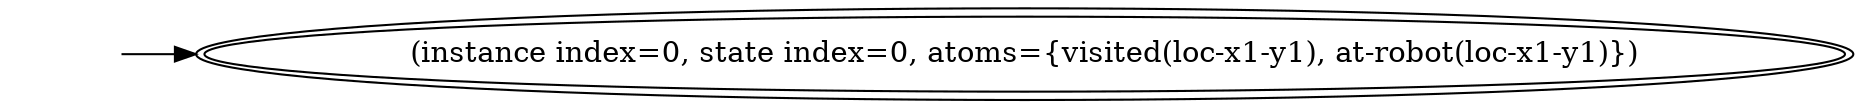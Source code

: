 digraph {
rankdir="LR"
s0[peripheries=2,label="(instance index=0, state index=0, atoms={visited(loc-x1-y1), at-robot(loc-x1-y1)})"]
Dangling [ label = "", style = invis ]
{ rank = same; Dangling }
Dangling -> s0
{ rank = same; s0}
{
}
}
